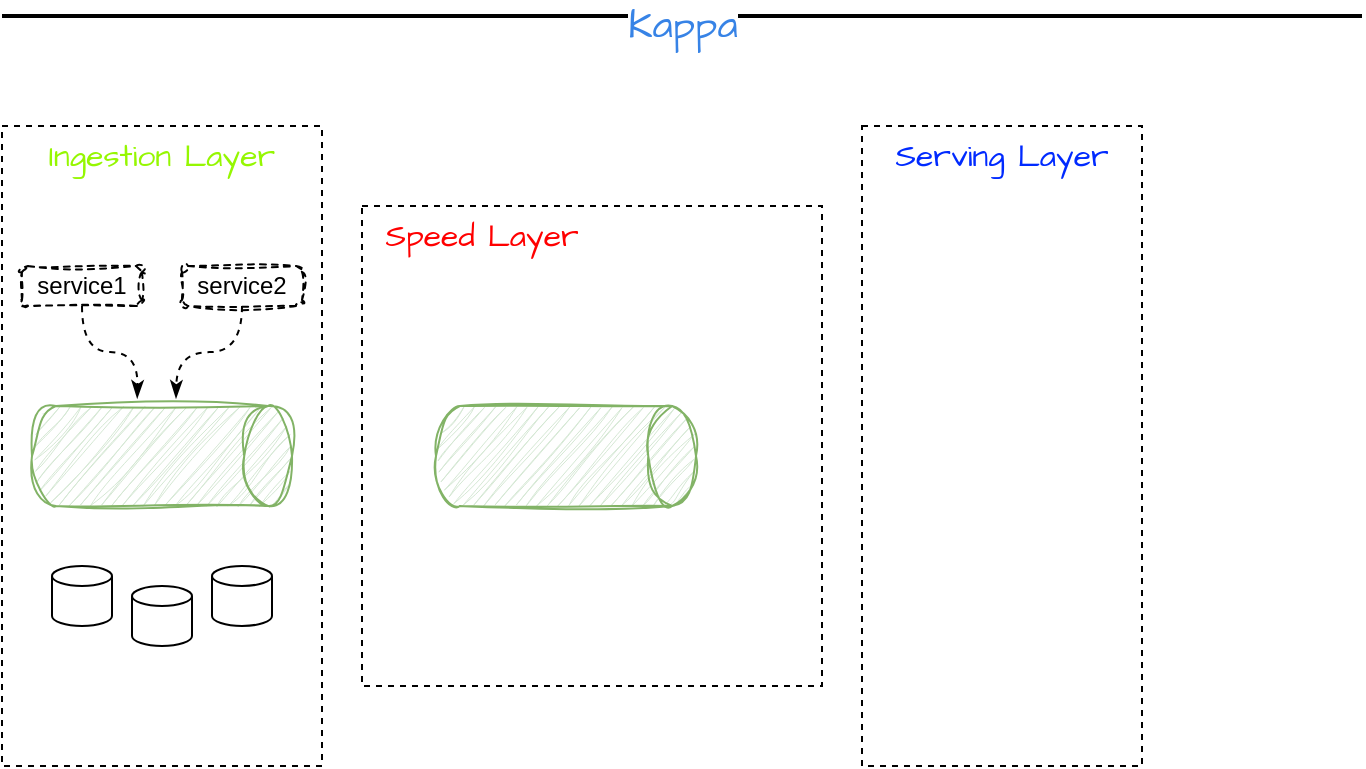 <mxfile version="21.6.9" type="github" pages="2">
  <diagram name="第 1 页" id="d3vi1sWccdzA6fBNOHMS">
    <mxGraphModel dx="2389" dy="905" grid="1" gridSize="10" guides="1" tooltips="1" connect="1" arrows="1" fold="1" page="1" pageScale="1" pageWidth="827" pageHeight="1169" background="none" math="0" shadow="0">
      <root>
        <mxCell id="0" />
        <mxCell id="1" parent="0" />
        <mxCell id="i326ms37xsc7baXjEQZ6-3" value="&lt;font data-font-src=&quot;https://fonts.googleapis.com/css?family=Architects+Daughter&quot; face=&quot;Architects Daughter&quot;&gt;Kappa&lt;/font&gt;" style="line;strokeWidth=2;html=1;hachureGap=4;fontFamily=Comic Sans MS;fontSize=20;shadow=0;verticalAlign=middle;align=center;fontColor=#3783e6;" parent="1" vertex="1">
          <mxGeometry x="-760" y="100" width="680" height="10" as="geometry" />
        </mxCell>
        <mxCell id="i326ms37xsc7baXjEQZ6-13" value="" style="rounded=0;whiteSpace=wrap;html=1;strokeColor=default;dashed=1;" parent="1" vertex="1">
          <mxGeometry x="-760" y="160" width="160" height="320" as="geometry" />
        </mxCell>
        <mxCell id="i326ms37xsc7baXjEQZ6-14" value="" style="rounded=0;whiteSpace=wrap;html=1;strokeColor=default;dashed=1;" parent="1" vertex="1">
          <mxGeometry x="-580" y="200" width="230" height="240" as="geometry" />
        </mxCell>
        <mxCell id="i326ms37xsc7baXjEQZ6-15" value="" style="rounded=0;whiteSpace=wrap;html=1;strokeColor=default;dashed=1;" parent="1" vertex="1">
          <mxGeometry x="-330" y="160" width="140" height="320" as="geometry" />
        </mxCell>
        <mxCell id="i326ms37xsc7baXjEQZ6-16" value="Ingestion Layer" style="text;html=1;strokeColor=none;fillColor=none;align=center;verticalAlign=middle;whiteSpace=wrap;rounded=0;fontFamily=Architects Daughter;fontSource=https%3A%2F%2Ffonts.googleapis.com%2Fcss%3Ffamily%3DArchitects%2BDaughter;fontSize=16;fontColor=#95f702;" parent="1" vertex="1">
          <mxGeometry x="-760" y="160" width="160" height="30" as="geometry" />
        </mxCell>
        <mxCell id="i326ms37xsc7baXjEQZ6-17" value="Speed Layer" style="text;html=1;strokeColor=none;fillColor=none;align=center;verticalAlign=middle;whiteSpace=wrap;rounded=0;fontFamily=Architects Daughter;fontSource=https%3A%2F%2Ffonts.googleapis.com%2Fcss%3Ffamily%3DArchitects%2BDaughter;fontSize=16;fontColor=#ff0000;" parent="1" vertex="1">
          <mxGeometry x="-570" y="200" width="100" height="30" as="geometry" />
        </mxCell>
        <mxCell id="i326ms37xsc7baXjEQZ6-18" value="Serving Layer" style="text;html=1;strokeColor=none;fillColor=none;align=center;verticalAlign=middle;whiteSpace=wrap;rounded=0;fontFamily=Architects Daughter;fontSource=https%3A%2F%2Ffonts.googleapis.com%2Fcss%3Ffamily%3DArchitects%2BDaughter;fontSize=16;fontColor=#002aff;" parent="1" vertex="1">
          <mxGeometry x="-320" y="160" width="120" height="30" as="geometry" />
        </mxCell>
        <mxCell id="i326ms37xsc7baXjEQZ6-21" value="service1" style="rounded=1;whiteSpace=wrap;html=1;sketch=1;curveFitting=1;jiggle=2;strokeColor=default;dashed=1;glass=0;" parent="1" vertex="1">
          <mxGeometry x="-750" y="230" width="60" height="20" as="geometry" />
        </mxCell>
        <mxCell id="i326ms37xsc7baXjEQZ6-22" value="service2" style="rounded=1;whiteSpace=wrap;html=1;sketch=1;curveFitting=1;jiggle=2;strokeColor=default;dashed=1;glass=0;" parent="1" vertex="1">
          <mxGeometry x="-670" y="230" width="60" height="20" as="geometry" />
        </mxCell>
        <mxCell id="i326ms37xsc7baXjEQZ6-29" value="" style="endArrow=classicThin;html=1;rounded=0;dashed=1;exitX=0.5;exitY=1;exitDx=0;exitDy=0;entryX=0.376;entryY=0.023;entryDx=0;entryDy=0;entryPerimeter=0;endFill=1;edgeStyle=orthogonalEdgeStyle;curved=1;" parent="1" source="i326ms37xsc7baXjEQZ6-21" edge="1">
          <mxGeometry width="50" height="50" relative="1" as="geometry">
            <mxPoint x="-720" y="310" as="sourcePoint" />
            <mxPoint x="-692.4" y="296.15" as="targetPoint" />
          </mxGeometry>
        </mxCell>
        <mxCell id="i326ms37xsc7baXjEQZ6-30" value="" style="endArrow=classicThin;html=1;rounded=0;dashed=1;exitX=0.5;exitY=1;exitDx=0;exitDy=0;entryX=0.57;entryY=0.023;entryDx=0;entryDy=0;entryPerimeter=0;endFill=1;edgeStyle=orthogonalEdgeStyle;curved=1;" parent="1" source="i326ms37xsc7baXjEQZ6-22" edge="1">
          <mxGeometry width="50" height="50" relative="1" as="geometry">
            <mxPoint x="-710" y="260" as="sourcePoint" />
            <mxPoint x="-673" y="296.15" as="targetPoint" />
          </mxGeometry>
        </mxCell>
        <mxCell id="i326ms37xsc7baXjEQZ6-34" value="" style="strokeWidth=1;html=1;shape=mxgraph.flowchart.database;whiteSpace=wrap;" parent="1" vertex="1">
          <mxGeometry x="-735" y="380" width="30" height="30" as="geometry" />
        </mxCell>
        <mxCell id="i326ms37xsc7baXjEQZ6-43" value="" style="strokeWidth=1;html=1;shape=mxgraph.flowchart.direct_data;whiteSpace=wrap;fillColor=#d5e8d4;strokeColor=#82b366;fillStyle=hatch;sketch=1;curveFitting=1;jiggle=2;" parent="1" vertex="1">
          <mxGeometry x="-745" y="300" width="130" height="50" as="geometry" />
        </mxCell>
        <mxCell id="i326ms37xsc7baXjEQZ6-47" value="" style="strokeWidth=1;html=1;shape=mxgraph.flowchart.direct_data;whiteSpace=wrap;fillColor=#d5e8d4;strokeColor=#82b366;fillStyle=hatch;sketch=1;curveFitting=1;jiggle=2;" parent="1" vertex="1">
          <mxGeometry x="-543" y="300" width="130" height="50" as="geometry" />
        </mxCell>
        <mxCell id="i326ms37xsc7baXjEQZ6-48" value="" style="strokeWidth=1;html=1;shape=mxgraph.flowchart.database;whiteSpace=wrap;" parent="1" vertex="1">
          <mxGeometry x="-695" y="390" width="30" height="30" as="geometry" />
        </mxCell>
        <mxCell id="i326ms37xsc7baXjEQZ6-49" value="" style="strokeWidth=1;html=1;shape=mxgraph.flowchart.database;whiteSpace=wrap;" parent="1" vertex="1">
          <mxGeometry x="-655" y="380" width="30" height="30" as="geometry" />
        </mxCell>
      </root>
    </mxGraphModel>
  </diagram>
  <diagram id="w4jM6P_mXXEUZm0jU_z9" name="第 2 页">
    <mxGraphModel dx="1562" dy="905" grid="1" gridSize="10" guides="1" tooltips="1" connect="1" arrows="1" fold="1" page="1" pageScale="1" pageWidth="827" pageHeight="1169" math="0" shadow="0">
      <root>
        <mxCell id="0" />
        <mxCell id="1" parent="0" />
      </root>
    </mxGraphModel>
  </diagram>
</mxfile>
